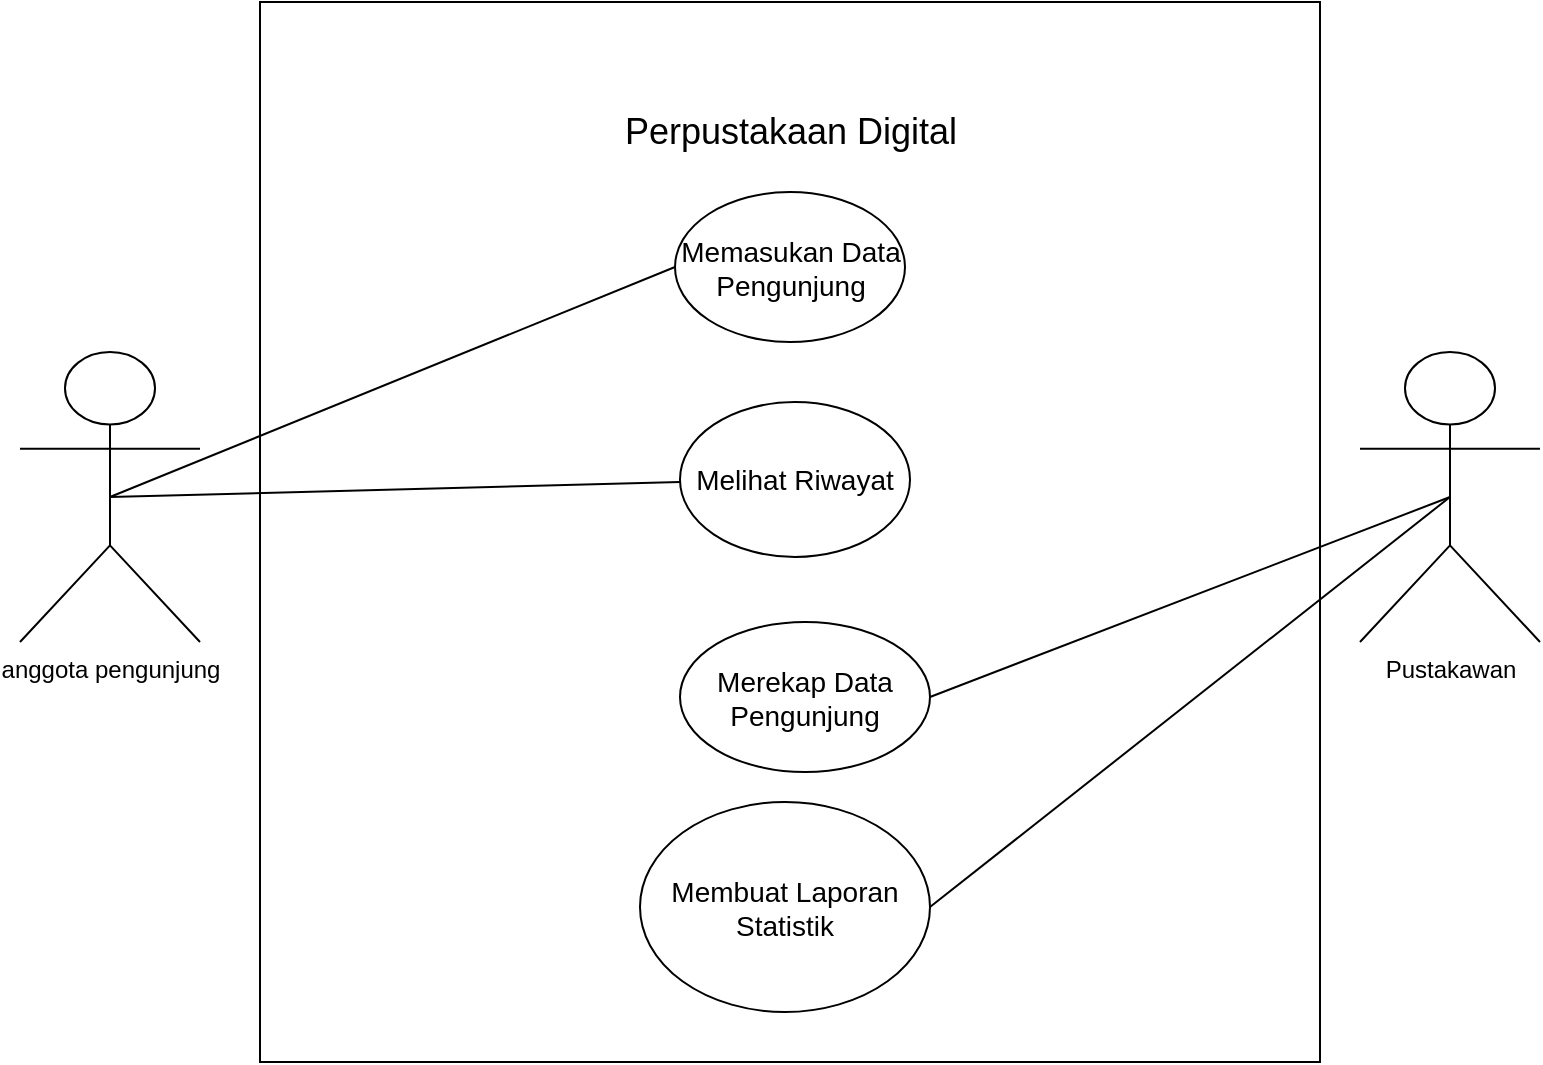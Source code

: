 <mxfile version="22.0.1" type="github">
  <diagram name="Page-1" id="YYRPqTuLn1ylkagVdyue">
    <mxGraphModel dx="969" dy="530" grid="1" gridSize="10" guides="1" tooltips="1" connect="1" arrows="1" fold="1" page="1" pageScale="1" pageWidth="850" pageHeight="1100" math="0" shadow="0">
      <root>
        <mxCell id="0" />
        <mxCell id="1" parent="0" />
        <mxCell id="H_REwF4HqU3ZycA_Lh0G-1" value="anggota pengunjung" style="shape=umlActor;verticalLabelPosition=bottom;verticalAlign=top;html=1;outlineConnect=0;" vertex="1" parent="1">
          <mxGeometry x="20" y="215" width="90" height="145" as="geometry" />
        </mxCell>
        <mxCell id="H_REwF4HqU3ZycA_Lh0G-2" value="" style="whiteSpace=wrap;html=1;aspect=fixed;movable=0;resizable=0;rotatable=0;deletable=0;editable=0;locked=1;connectable=0;" vertex="1" parent="1">
          <mxGeometry x="140" y="40" width="530" height="530" as="geometry" />
        </mxCell>
        <mxCell id="H_REwF4HqU3ZycA_Lh0G-4" value="Pustakawan" style="shape=umlActor;verticalLabelPosition=bottom;verticalAlign=top;html=1;outlineConnect=0;" vertex="1" parent="1">
          <mxGeometry x="690" y="215" width="90" height="145" as="geometry" />
        </mxCell>
        <mxCell id="H_REwF4HqU3ZycA_Lh0G-5" value="&lt;font style=&quot;font-size: 14px;&quot;&gt;Memasukan Data Pengunjung&lt;/font&gt;" style="ellipse;whiteSpace=wrap;html=1;" vertex="1" parent="1">
          <mxGeometry x="347.5" y="135" width="115" height="75" as="geometry" />
        </mxCell>
        <mxCell id="H_REwF4HqU3ZycA_Lh0G-6" value="&lt;font style=&quot;font-size: 18px;&quot;&gt;Perpustakaan Digital&lt;/font&gt;" style="text;html=1;strokeColor=none;fillColor=none;align=center;verticalAlign=middle;whiteSpace=wrap;rounded=0;" vertex="1" parent="1">
          <mxGeometry x="307.5" y="90" width="195" height="30" as="geometry" />
        </mxCell>
        <mxCell id="H_REwF4HqU3ZycA_Lh0G-7" value="&lt;span style=&quot;font-size: 14px;&quot;&gt;Melihat Riwayat&lt;/span&gt;" style="ellipse;whiteSpace=wrap;html=1;" vertex="1" parent="1">
          <mxGeometry x="350" y="240" width="115" height="77.5" as="geometry" />
        </mxCell>
        <mxCell id="H_REwF4HqU3ZycA_Lh0G-8" value="&lt;span style=&quot;font-size: 14px;&quot;&gt;Merekap Data Pengunjung&lt;/span&gt;" style="ellipse;whiteSpace=wrap;html=1;" vertex="1" parent="1">
          <mxGeometry x="350" y="350" width="125" height="75" as="geometry" />
        </mxCell>
        <mxCell id="H_REwF4HqU3ZycA_Lh0G-13" value="&lt;span style=&quot;font-size: 14px;&quot;&gt;Membuat Laporan&lt;br&gt;Statistik&lt;br&gt;&lt;/span&gt;" style="ellipse;whiteSpace=wrap;html=1;" vertex="1" parent="1">
          <mxGeometry x="330" y="440" width="145" height="105" as="geometry" />
        </mxCell>
        <mxCell id="H_REwF4HqU3ZycA_Lh0G-16" value="" style="endArrow=none;html=1;rounded=0;exitX=0.5;exitY=0.5;exitDx=0;exitDy=0;exitPerimeter=0;" edge="1" parent="1" source="H_REwF4HqU3ZycA_Lh0G-1">
          <mxGeometry width="50" height="50" relative="1" as="geometry">
            <mxPoint x="120" y="260" as="sourcePoint" />
            <mxPoint x="350" y="280" as="targetPoint" />
          </mxGeometry>
        </mxCell>
        <mxCell id="H_REwF4HqU3ZycA_Lh0G-17" value="" style="endArrow=none;html=1;rounded=0;entryX=0;entryY=0.5;entryDx=0;entryDy=0;exitX=0.5;exitY=0.5;exitDx=0;exitDy=0;exitPerimeter=0;" edge="1" parent="1" source="H_REwF4HqU3ZycA_Lh0G-1" target="H_REwF4HqU3ZycA_Lh0G-5">
          <mxGeometry width="50" height="50" relative="1" as="geometry">
            <mxPoint x="120" y="260" as="sourcePoint" />
            <mxPoint x="260" y="180" as="targetPoint" />
          </mxGeometry>
        </mxCell>
        <mxCell id="H_REwF4HqU3ZycA_Lh0G-18" value="" style="endArrow=none;html=1;rounded=0;exitX=1;exitY=0.5;exitDx=0;exitDy=0;entryX=0.5;entryY=0.5;entryDx=0;entryDy=0;entryPerimeter=0;" edge="1" parent="1" source="H_REwF4HqU3ZycA_Lh0G-8" target="H_REwF4HqU3ZycA_Lh0G-4">
          <mxGeometry width="50" height="50" relative="1" as="geometry">
            <mxPoint x="530" y="370" as="sourcePoint" />
            <mxPoint x="560" y="320" as="targetPoint" />
          </mxGeometry>
        </mxCell>
        <mxCell id="H_REwF4HqU3ZycA_Lh0G-20" value="" style="endArrow=none;html=1;rounded=0;entryX=0.5;entryY=0.5;entryDx=0;entryDy=0;entryPerimeter=0;exitX=1;exitY=0.5;exitDx=0;exitDy=0;" edge="1" parent="1" source="H_REwF4HqU3ZycA_Lh0G-13" target="H_REwF4HqU3ZycA_Lh0G-4">
          <mxGeometry width="50" height="50" relative="1" as="geometry">
            <mxPoint x="560" y="480" as="sourcePoint" />
            <mxPoint x="610" y="430" as="targetPoint" />
          </mxGeometry>
        </mxCell>
      </root>
    </mxGraphModel>
  </diagram>
</mxfile>
